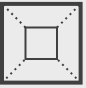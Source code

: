 <mxfile version="25.0.1">
  <diagram name="第 1 页" id="ewl9boTtj5eG1xmZE2dz">
    <mxGraphModel dx="202" dy="129" grid="1" gridSize="3.937" guides="1" tooltips="1" connect="1" arrows="1" fold="1" page="1" pageScale="1" pageWidth="48" pageHeight="48" background="#EBEBEB" math="0" shadow="0">
      <root>
        <mxCell id="0" />
        <mxCell id="1" parent="0" />
        <mxCell id="VMPgF3lo1GRiGYO-Sckb-1" value="" style="rounded=0;whiteSpace=wrap;html=1;fillColor=none;strokeColor=#404040;strokeWidth=2;" parent="1" vertex="1">
          <mxGeometry x="4" y="3.94" width="39.31" height="39.37" as="geometry" />
        </mxCell>
        <mxCell id="fN3dAC_mav03bKdnQGWb-1" value="" style="rounded=0;whiteSpace=wrap;html=1;fillColor=none;strokeColor=#404040;strokeWidth=1;" parent="1" vertex="1">
          <mxGeometry x="15.75" y="15.75" width="15.75" height="15.75" as="geometry" />
        </mxCell>
        <mxCell id="fN3dAC_mav03bKdnQGWb-2" value="" style="endArrow=none;dashed=1;html=1;rounded=0;entryX=1;entryY=0;entryDx=0;entryDy=0;exitX=1;exitY=0;exitDx=0;exitDy=0;strokeWidth=1;strokeColor=#404040;dashPattern=1 2;" parent="1" source="fN3dAC_mav03bKdnQGWb-1" target="VMPgF3lo1GRiGYO-Sckb-1" edge="1">
          <mxGeometry width="50" height="50" relative="1" as="geometry">
            <mxPoint x="4" y="54" as="sourcePoint" />
            <mxPoint x="54" y="4" as="targetPoint" />
          </mxGeometry>
        </mxCell>
        <mxCell id="fN3dAC_mav03bKdnQGWb-3" value="" style="endArrow=none;dashed=1;html=1;rounded=0;entryX=0;entryY=0;entryDx=0;entryDy=0;exitX=0;exitY=0;exitDx=0;exitDy=0;strokeWidth=1;strokeColor=#404040;dashPattern=1 2;" parent="1" source="fN3dAC_mav03bKdnQGWb-1" target="VMPgF3lo1GRiGYO-Sckb-1" edge="1">
          <mxGeometry width="50" height="50" relative="1" as="geometry">
            <mxPoint x="35.937" y="19.937" as="sourcePoint" />
            <mxPoint x="46.937" y="7.937" as="targetPoint" />
          </mxGeometry>
        </mxCell>
        <mxCell id="fN3dAC_mav03bKdnQGWb-4" value="" style="endArrow=none;dashed=1;html=1;rounded=0;entryX=1;entryY=1;entryDx=0;entryDy=0;exitX=1;exitY=1;exitDx=0;exitDy=0;strokeWidth=1;strokeColor=#404040;dashPattern=1 2;" parent="1" source="VMPgF3lo1GRiGYO-Sckb-1" target="fN3dAC_mav03bKdnQGWb-1" edge="1">
          <mxGeometry width="50" height="50" relative="1" as="geometry">
            <mxPoint x="43.307" y="43.307" as="sourcePoint" />
            <mxPoint x="31.307" y="31.307" as="targetPoint" />
          </mxGeometry>
        </mxCell>
        <mxCell id="fN3dAC_mav03bKdnQGWb-5" value="" style="endArrow=none;dashed=1;html=1;rounded=0;entryX=0;entryY=1;entryDx=0;entryDy=0;exitX=0;exitY=1;exitDx=0;exitDy=0;strokeWidth=1;strokeColor=#404040;dashPattern=1 2;" parent="1" source="VMPgF3lo1GRiGYO-Sckb-1" target="fN3dAC_mav03bKdnQGWb-1" edge="1">
          <mxGeometry width="50" height="50" relative="1" as="geometry">
            <mxPoint x="35.937" y="19.937" as="sourcePoint" />
            <mxPoint x="46.937" y="7.937" as="targetPoint" />
          </mxGeometry>
        </mxCell>
      </root>
    </mxGraphModel>
  </diagram>
</mxfile>
